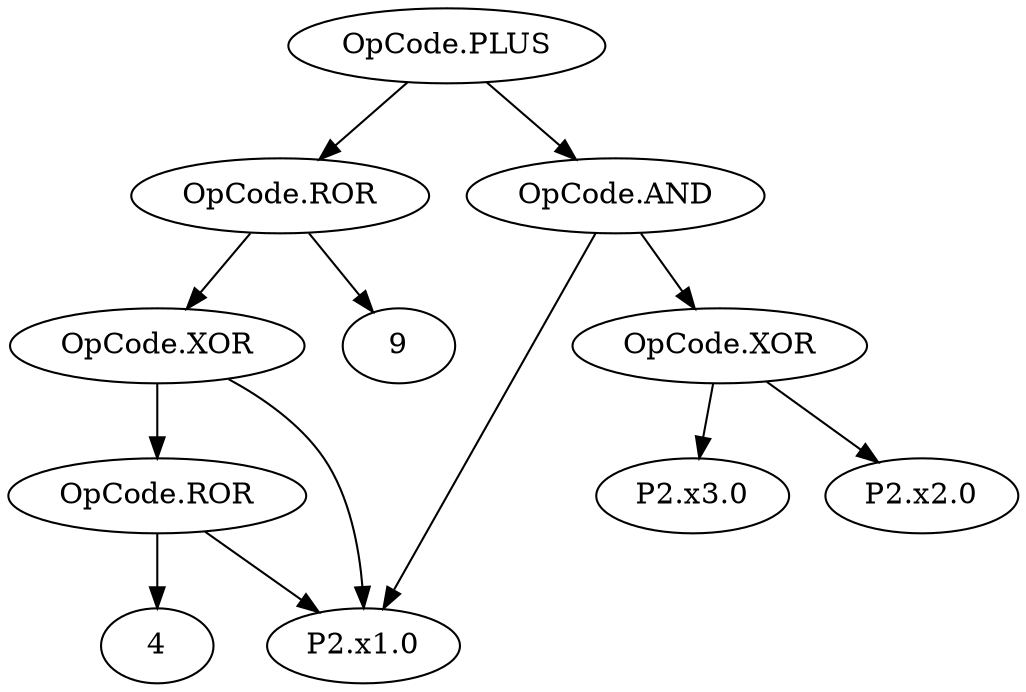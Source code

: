 // Program Graph P2
digraph "program-graph-p2" {
	"P2TempName.29" [label="OpCode.PLUS"]
	"P2TempName.29" -> "P2TempName.16"
	"P2TempName.29" -> "P2TempName.25"
	"P2TempName.25" [label="OpCode.AND"]
	"P2TempName.25" -> "P2.x1.0"
	"P2TempName.25" -> "P2TempName.21"
	"P2TempName.21" [label="OpCode.XOR"]
	"P2TempName.21" -> "P2.x2.0"
	"P2TempName.21" -> "P2.x3.0"
	"P2.x3.0"
	"P2.x2.0"
	"P2TempName.16" [label="OpCode.ROR"]
	"P2TempName.16" -> "P2TempName.12"
	"P2TempName.16" -> 9
	"P2TempName.12" [label="OpCode.XOR"]
	"P2TempName.12" -> "P2TempName.7"
	"P2TempName.12" -> "P2.x1.0"
	"P2TempName.7" [label="OpCode.ROR"]
	"P2TempName.7" -> "P2.x1.0"
	"P2TempName.7" -> 4
	"P2.x1.0"
}
